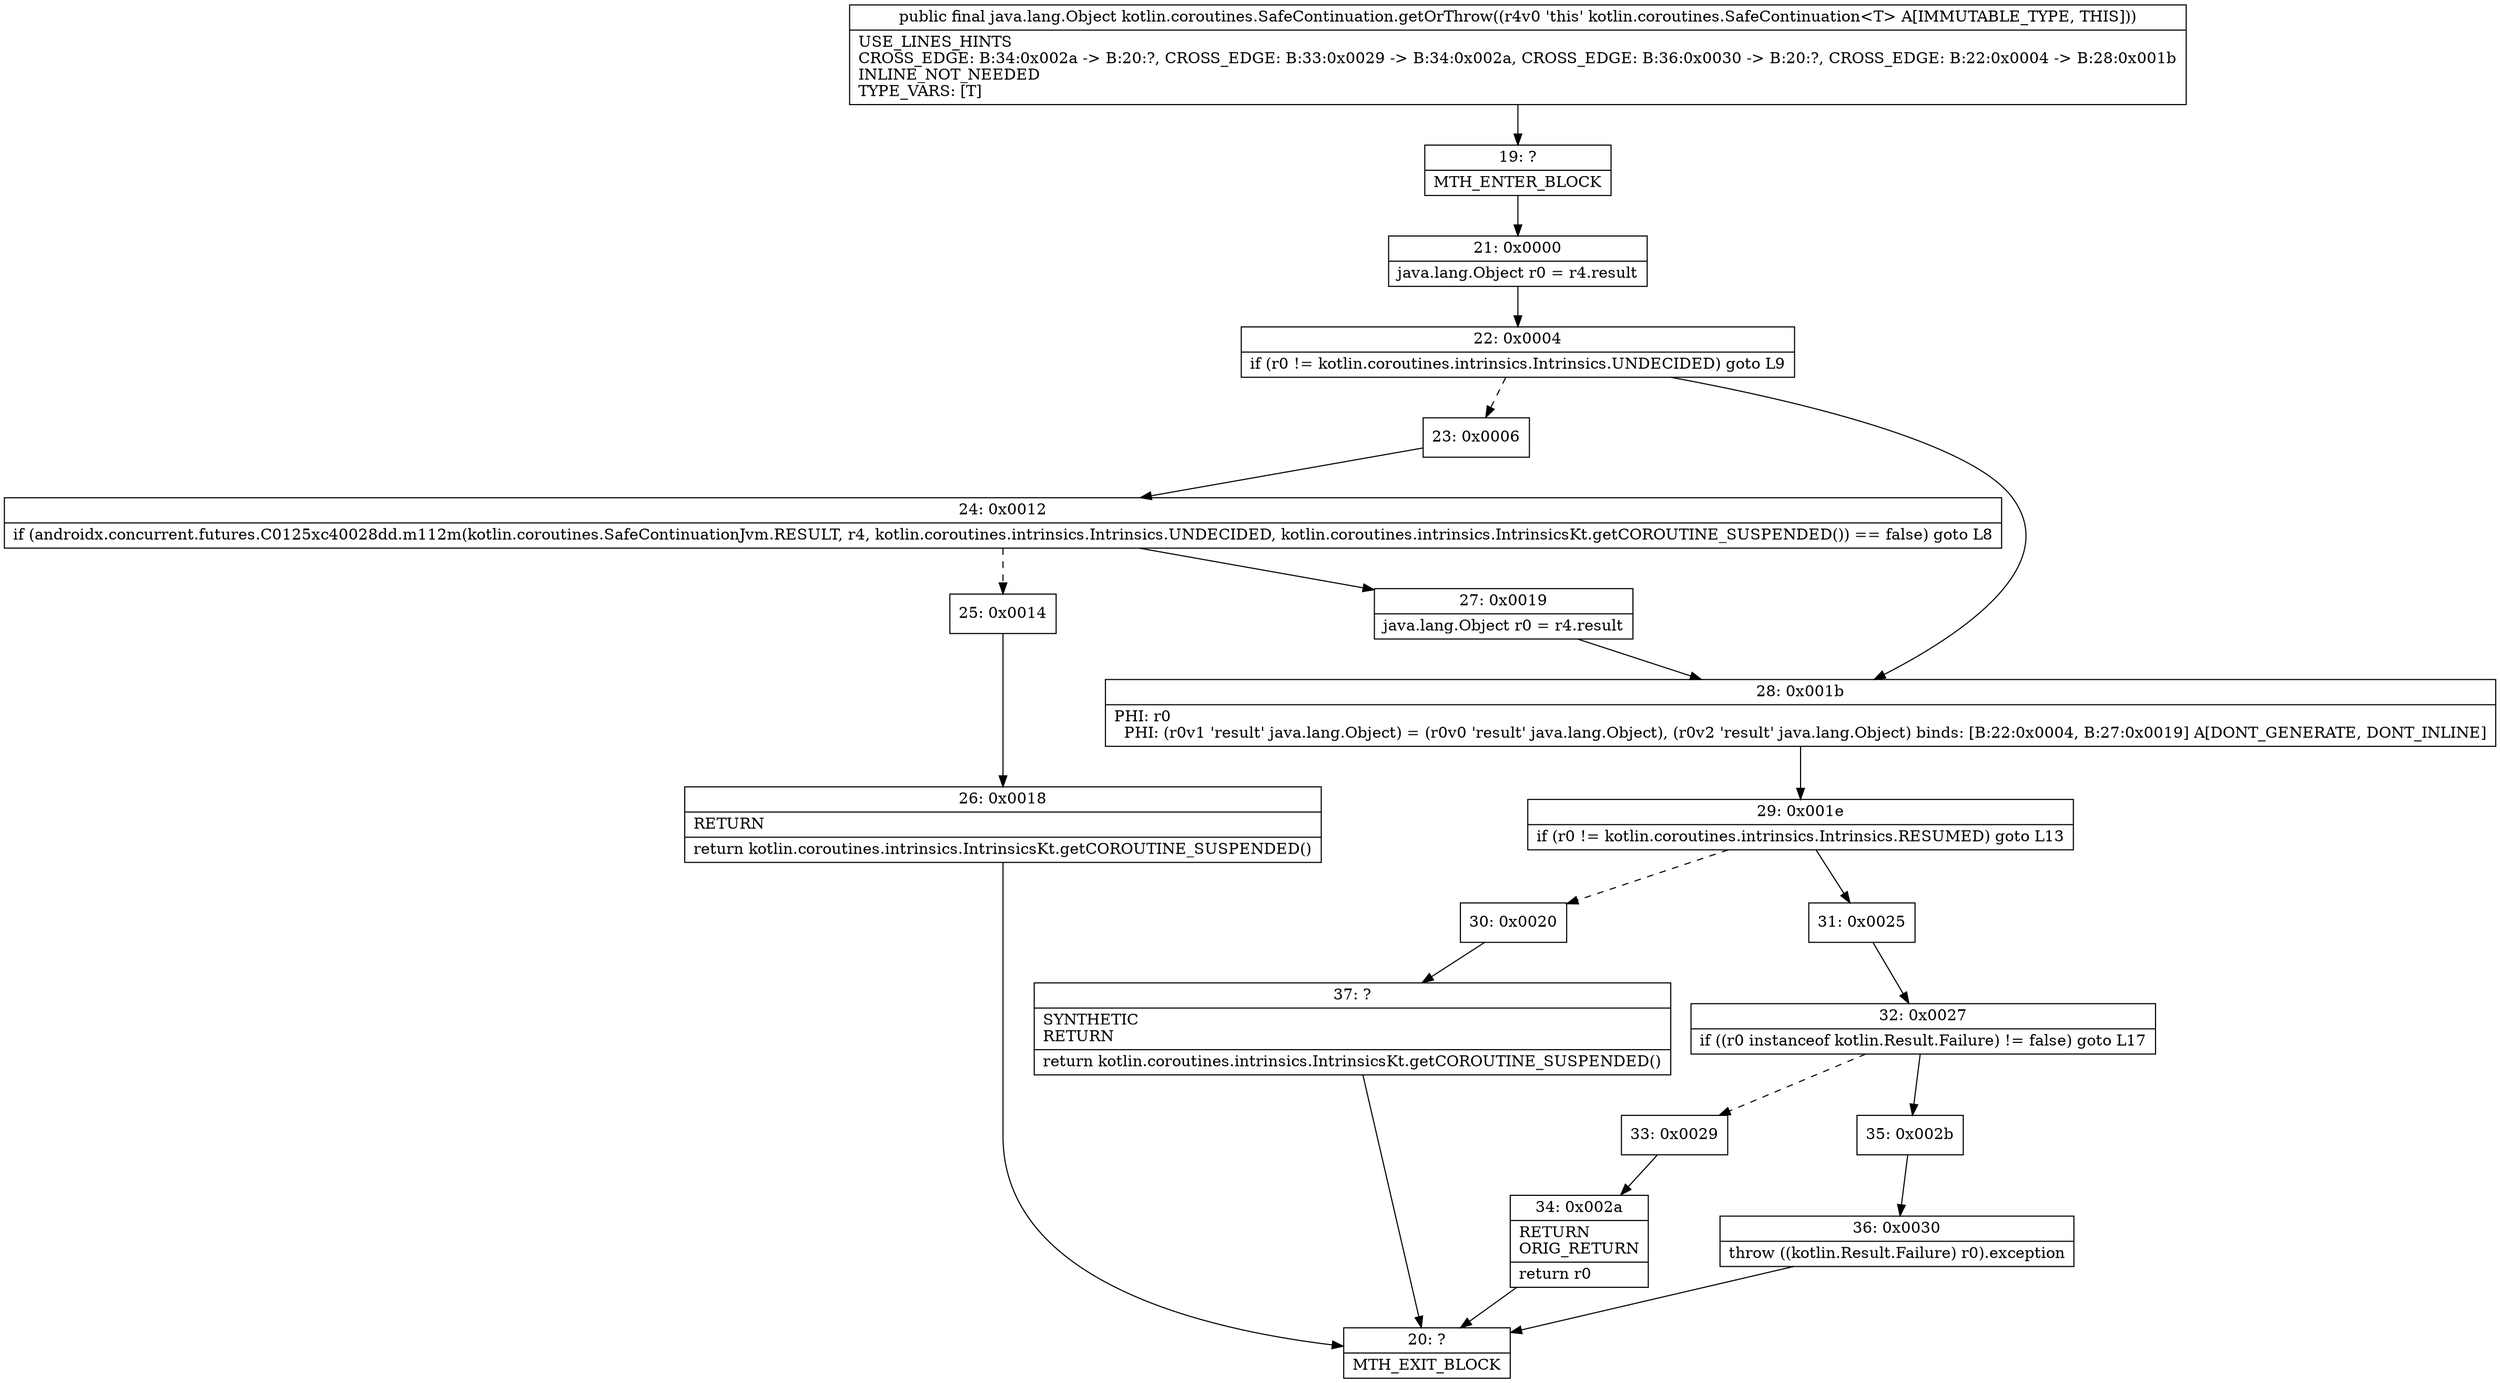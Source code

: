 digraph "CFG forkotlin.coroutines.SafeContinuation.getOrThrow()Ljava\/lang\/Object;" {
Node_19 [shape=record,label="{19\:\ ?|MTH_ENTER_BLOCK\l}"];
Node_21 [shape=record,label="{21\:\ 0x0000|java.lang.Object r0 = r4.result\l}"];
Node_22 [shape=record,label="{22\:\ 0x0004|if (r0 != kotlin.coroutines.intrinsics.Intrinsics.UNDECIDED) goto L9\l}"];
Node_23 [shape=record,label="{23\:\ 0x0006}"];
Node_24 [shape=record,label="{24\:\ 0x0012|if (androidx.concurrent.futures.C0125xc40028dd.m112m(kotlin.coroutines.SafeContinuationJvm.RESULT, r4, kotlin.coroutines.intrinsics.Intrinsics.UNDECIDED, kotlin.coroutines.intrinsics.IntrinsicsKt.getCOROUTINE_SUSPENDED()) == false) goto L8\l}"];
Node_25 [shape=record,label="{25\:\ 0x0014}"];
Node_26 [shape=record,label="{26\:\ 0x0018|RETURN\l|return kotlin.coroutines.intrinsics.IntrinsicsKt.getCOROUTINE_SUSPENDED()\l}"];
Node_20 [shape=record,label="{20\:\ ?|MTH_EXIT_BLOCK\l}"];
Node_27 [shape=record,label="{27\:\ 0x0019|java.lang.Object r0 = r4.result\l}"];
Node_28 [shape=record,label="{28\:\ 0x001b|PHI: r0 \l  PHI: (r0v1 'result' java.lang.Object) = (r0v0 'result' java.lang.Object), (r0v2 'result' java.lang.Object) binds: [B:22:0x0004, B:27:0x0019] A[DONT_GENERATE, DONT_INLINE]\l}"];
Node_29 [shape=record,label="{29\:\ 0x001e|if (r0 != kotlin.coroutines.intrinsics.Intrinsics.RESUMED) goto L13\l}"];
Node_30 [shape=record,label="{30\:\ 0x0020}"];
Node_37 [shape=record,label="{37\:\ ?|SYNTHETIC\lRETURN\l|return kotlin.coroutines.intrinsics.IntrinsicsKt.getCOROUTINE_SUSPENDED()\l}"];
Node_31 [shape=record,label="{31\:\ 0x0025}"];
Node_32 [shape=record,label="{32\:\ 0x0027|if ((r0 instanceof kotlin.Result.Failure) != false) goto L17\l}"];
Node_33 [shape=record,label="{33\:\ 0x0029}"];
Node_34 [shape=record,label="{34\:\ 0x002a|RETURN\lORIG_RETURN\l|return r0\l}"];
Node_35 [shape=record,label="{35\:\ 0x002b}"];
Node_36 [shape=record,label="{36\:\ 0x0030|throw ((kotlin.Result.Failure) r0).exception\l}"];
MethodNode[shape=record,label="{public final java.lang.Object kotlin.coroutines.SafeContinuation.getOrThrow((r4v0 'this' kotlin.coroutines.SafeContinuation\<T\> A[IMMUTABLE_TYPE, THIS]))  | USE_LINES_HINTS\lCROSS_EDGE: B:34:0x002a \-\> B:20:?, CROSS_EDGE: B:33:0x0029 \-\> B:34:0x002a, CROSS_EDGE: B:36:0x0030 \-\> B:20:?, CROSS_EDGE: B:22:0x0004 \-\> B:28:0x001b\lINLINE_NOT_NEEDED\lTYPE_VARS: [T]\l}"];
MethodNode -> Node_19;Node_19 -> Node_21;
Node_21 -> Node_22;
Node_22 -> Node_23[style=dashed];
Node_22 -> Node_28;
Node_23 -> Node_24;
Node_24 -> Node_25[style=dashed];
Node_24 -> Node_27;
Node_25 -> Node_26;
Node_26 -> Node_20;
Node_27 -> Node_28;
Node_28 -> Node_29;
Node_29 -> Node_30[style=dashed];
Node_29 -> Node_31;
Node_30 -> Node_37;
Node_37 -> Node_20;
Node_31 -> Node_32;
Node_32 -> Node_33[style=dashed];
Node_32 -> Node_35;
Node_33 -> Node_34;
Node_34 -> Node_20;
Node_35 -> Node_36;
Node_36 -> Node_20;
}

